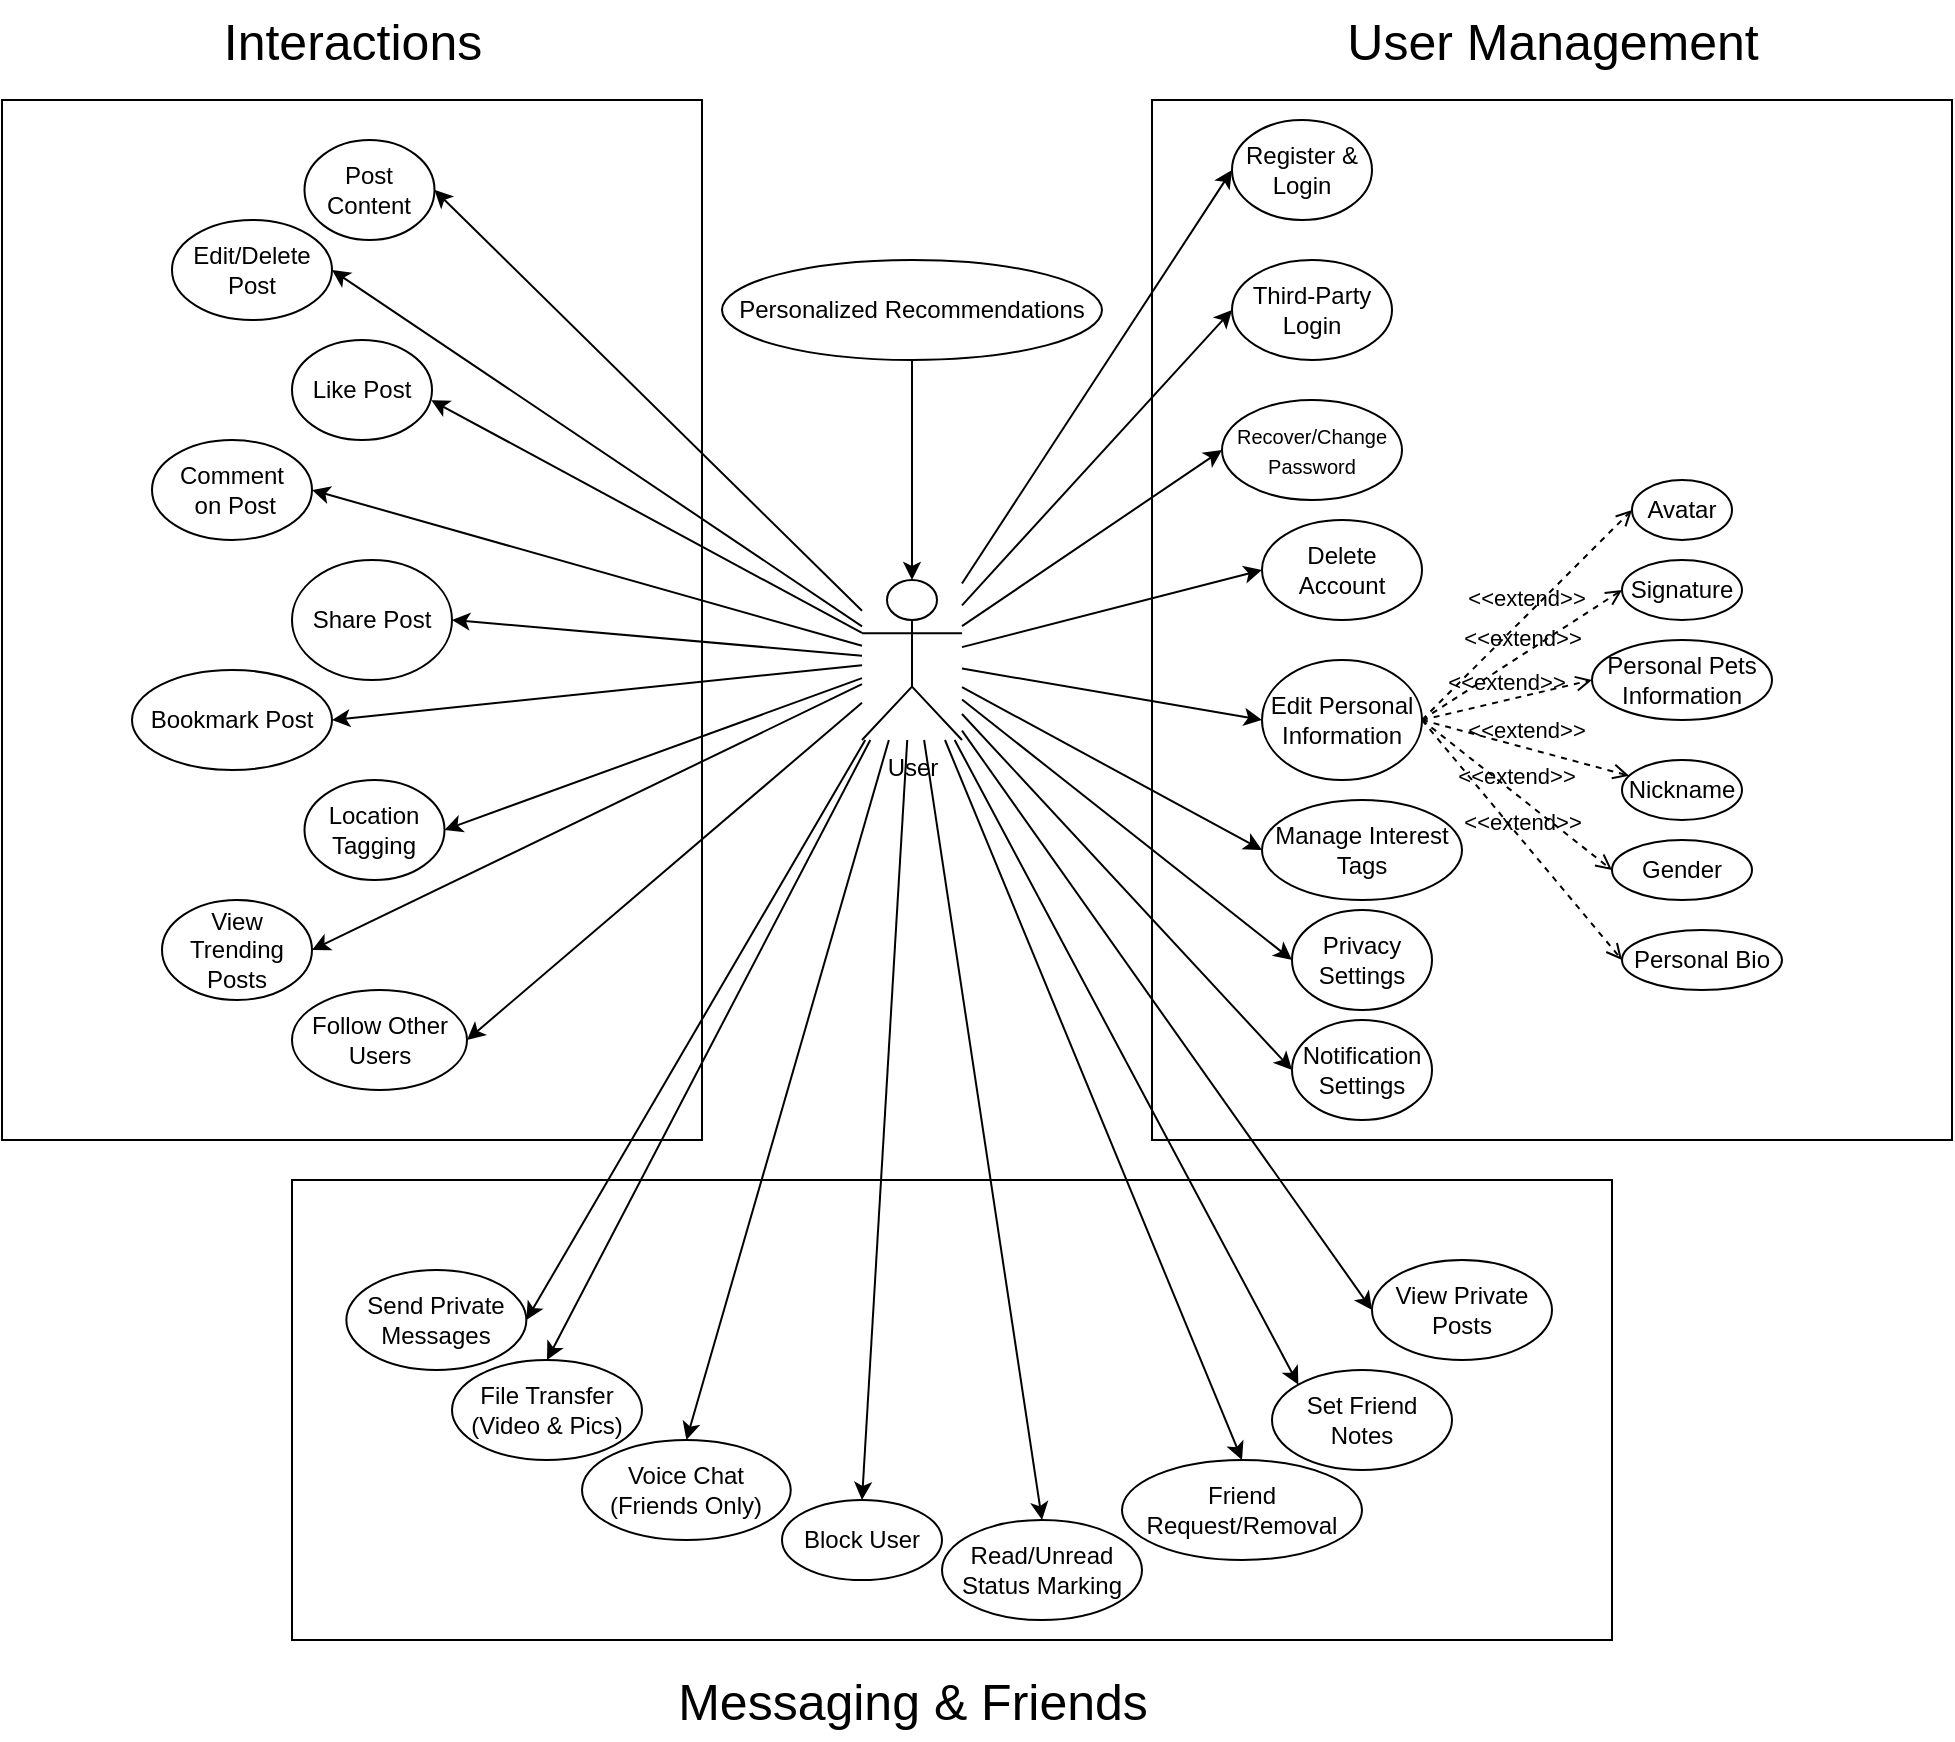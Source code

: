 <mxfile version="26.1.1">
  <diagram name="第 1 页" id="QGkWEAMLXuWT_TtIhOAE">
    <mxGraphModel dx="2381" dy="2022" grid="1" gridSize="10" guides="1" tooltips="1" connect="1" arrows="1" fold="1" page="1" pageScale="1" pageWidth="827" pageHeight="1169" math="0" shadow="0">
      <root>
        <mxCell id="0" />
        <mxCell id="1" parent="0" />
        <mxCell id="P8nuppX6k4Bq10K--ZUa-1" value="User&lt;div&gt;&lt;br&gt;&lt;/div&gt;" style="shape=umlActor;html=1;verticalLabelPosition=bottom;verticalAlign=top;align=center;" parent="1" vertex="1">
          <mxGeometry x="-25" y="-40" width="50" height="80" as="geometry" />
        </mxCell>
        <mxCell id="fmc3ZjubIxHjYvLYJBST-9" value="Register &amp;amp; Login" style="ellipse;whiteSpace=wrap;html=1;" parent="1" vertex="1">
          <mxGeometry x="160" y="-270" width="70" height="50" as="geometry" />
        </mxCell>
        <mxCell id="fmc3ZjubIxHjYvLYJBST-16" value="Third-Party Login" style="ellipse;whiteSpace=wrap;html=1;" parent="1" vertex="1">
          <mxGeometry x="160" y="-200" width="80" height="50" as="geometry" />
        </mxCell>
        <mxCell id="fmc3ZjubIxHjYvLYJBST-20" value="" style="verticalLabelPosition=bottom;verticalAlign=top;html=1;shape=mxgraph.basic.rect;fillColor2=none;strokeWidth=1;size=20;indent=5;fillColor=none;" parent="1" vertex="1">
          <mxGeometry x="120" y="-280" width="400" height="520" as="geometry" />
        </mxCell>
        <mxCell id="fmc3ZjubIxHjYvLYJBST-23" value="&lt;font style=&quot;font-size: 25px;&quot;&gt;User Management&lt;/font&gt;" style="text;html=1;align=center;verticalAlign=middle;resizable=0;points=[];autosize=1;strokeColor=none;fillColor=none;" parent="1" vertex="1">
          <mxGeometry x="205" y="-330" width="230" height="40" as="geometry" />
        </mxCell>
        <mxCell id="fmc3ZjubIxHjYvLYJBST-24" value="Edit Personal Information" style="ellipse;whiteSpace=wrap;html=1;" parent="1" vertex="1">
          <mxGeometry x="175" width="80" height="60" as="geometry" />
        </mxCell>
        <mxCell id="fmc3ZjubIxHjYvLYJBST-25" value="&lt;font style=&quot;font-size: 10px;&quot;&gt;Recover/Change Password&lt;/font&gt;" style="ellipse;whiteSpace=wrap;html=1;" parent="1" vertex="1">
          <mxGeometry x="155" y="-130" width="90" height="50" as="geometry" />
        </mxCell>
        <mxCell id="fmc3ZjubIxHjYvLYJBST-26" value="Delete Account" style="ellipse;whiteSpace=wrap;html=1;" parent="1" vertex="1">
          <mxGeometry x="175" y="-70" width="80" height="50" as="geometry" />
        </mxCell>
        <mxCell id="fmc3ZjubIxHjYvLYJBST-28" value="&amp;lt;&amp;lt;extend&amp;gt;&amp;gt;" style="html=1;verticalAlign=bottom;labelBackgroundColor=none;endArrow=open;endFill=0;dashed=1;rounded=0;exitX=1;exitY=0.5;exitDx=0;exitDy=0;" parent="1" source="fmc3ZjubIxHjYvLYJBST-24" target="fmc3ZjubIxHjYvLYJBST-29" edge="1">
          <mxGeometry width="160" relative="1" as="geometry">
            <mxPoint x="235" y="230" as="sourcePoint" />
            <mxPoint x="305" y="220" as="targetPoint" />
          </mxGeometry>
        </mxCell>
        <mxCell id="fmc3ZjubIxHjYvLYJBST-29" value="Nickname" style="ellipse;whiteSpace=wrap;html=1;" parent="1" vertex="1">
          <mxGeometry x="355" y="50" width="60" height="30" as="geometry" />
        </mxCell>
        <mxCell id="fmc3ZjubIxHjYvLYJBST-30" value="Avatar" style="ellipse;whiteSpace=wrap;html=1;" parent="1" vertex="1">
          <mxGeometry x="360" y="-90" width="50" height="30" as="geometry" />
        </mxCell>
        <mxCell id="fmc3ZjubIxHjYvLYJBST-32" value="&amp;lt;&amp;lt;extend&amp;gt;&amp;gt;" style="html=1;verticalAlign=bottom;labelBackgroundColor=none;endArrow=open;endFill=0;dashed=1;rounded=0;exitX=1;exitY=0.5;exitDx=0;exitDy=0;entryX=0;entryY=0.5;entryDx=0;entryDy=0;" parent="1" source="fmc3ZjubIxHjYvLYJBST-24" target="fmc3ZjubIxHjYvLYJBST-35" edge="1">
          <mxGeometry width="160" relative="1" as="geometry">
            <mxPoint x="245" y="230" as="sourcePoint" />
            <mxPoint x="315" y="180" as="targetPoint" />
          </mxGeometry>
        </mxCell>
        <mxCell id="fmc3ZjubIxHjYvLYJBST-33" value="&amp;lt;&amp;lt;extend&amp;gt;&amp;gt;" style="html=1;verticalAlign=bottom;labelBackgroundColor=none;endArrow=open;endFill=0;dashed=1;rounded=0;entryX=0;entryY=0.5;entryDx=0;entryDy=0;exitX=1;exitY=0.5;exitDx=0;exitDy=0;" parent="1" source="fmc3ZjubIxHjYvLYJBST-24" target="fmc3ZjubIxHjYvLYJBST-36" edge="1">
          <mxGeometry width="160" relative="1" as="geometry">
            <mxPoint x="235" y="220" as="sourcePoint" />
            <mxPoint x="295" y="250" as="targetPoint" />
          </mxGeometry>
        </mxCell>
        <mxCell id="fmc3ZjubIxHjYvLYJBST-34" value="&amp;lt;&amp;lt;extend&amp;gt;&amp;gt;" style="html=1;verticalAlign=bottom;labelBackgroundColor=none;endArrow=open;endFill=0;dashed=1;rounded=0;exitX=1;exitY=0.5;exitDx=0;exitDy=0;entryX=0;entryY=0.5;entryDx=0;entryDy=0;" parent="1" source="fmc3ZjubIxHjYvLYJBST-24" target="fmc3ZjubIxHjYvLYJBST-30" edge="1">
          <mxGeometry width="160" relative="1" as="geometry">
            <mxPoint x="265" y="249.71" as="sourcePoint" />
            <mxPoint x="315" y="250" as="targetPoint" />
          </mxGeometry>
        </mxCell>
        <mxCell id="fmc3ZjubIxHjYvLYJBST-35" value="Signature" style="ellipse;whiteSpace=wrap;html=1;" parent="1" vertex="1">
          <mxGeometry x="355" y="-50" width="60" height="30" as="geometry" />
        </mxCell>
        <mxCell id="fmc3ZjubIxHjYvLYJBST-36" value="Personal Pets Information" style="ellipse;whiteSpace=wrap;html=1;" parent="1" vertex="1">
          <mxGeometry x="340" y="-10" width="90" height="40" as="geometry" />
        </mxCell>
        <mxCell id="fmc3ZjubIxHjYvLYJBST-38" value="&amp;lt;&amp;lt;extend&amp;gt;&amp;gt;" style="html=1;verticalAlign=bottom;labelBackgroundColor=none;endArrow=open;endFill=0;dashed=1;rounded=0;entryX=0;entryY=0.5;entryDx=0;entryDy=0;" parent="1" target="fmc3ZjubIxHjYvLYJBST-39" edge="1">
          <mxGeometry width="160" relative="1" as="geometry">
            <mxPoint x="255" y="30" as="sourcePoint" />
            <mxPoint x="295" y="280" as="targetPoint" />
          </mxGeometry>
        </mxCell>
        <mxCell id="fmc3ZjubIxHjYvLYJBST-39" value="Gender" style="ellipse;whiteSpace=wrap;html=1;" parent="1" vertex="1">
          <mxGeometry x="350" y="90" width="70" height="30" as="geometry" />
        </mxCell>
        <mxCell id="fmc3ZjubIxHjYvLYJBST-41" value="" style="endArrow=classic;html=1;rounded=0;entryX=0;entryY=0.5;entryDx=0;entryDy=0;" parent="1" source="P8nuppX6k4Bq10K--ZUa-1" target="fmc3ZjubIxHjYvLYJBST-9" edge="1">
          <mxGeometry width="50" height="50" relative="1" as="geometry">
            <mxPoint x="25" y="140" as="sourcePoint" />
            <mxPoint x="75" y="90" as="targetPoint" />
          </mxGeometry>
        </mxCell>
        <mxCell id="fmc3ZjubIxHjYvLYJBST-42" value="" style="endArrow=classic;html=1;rounded=0;entryX=0;entryY=0.5;entryDx=0;entryDy=0;" parent="1" source="P8nuppX6k4Bq10K--ZUa-1" target="fmc3ZjubIxHjYvLYJBST-16" edge="1">
          <mxGeometry width="50" height="50" relative="1" as="geometry">
            <mxPoint x="35" y="-3" as="sourcePoint" />
            <mxPoint x="95" y="-20" as="targetPoint" />
          </mxGeometry>
        </mxCell>
        <mxCell id="fmc3ZjubIxHjYvLYJBST-43" value="" style="endArrow=classic;html=1;rounded=0;entryX=0;entryY=0.5;entryDx=0;entryDy=0;" parent="1" source="P8nuppX6k4Bq10K--ZUa-1" target="fmc3ZjubIxHjYvLYJBST-25" edge="1">
          <mxGeometry width="50" height="50" relative="1" as="geometry">
            <mxPoint x="45" y="7" as="sourcePoint" />
            <mxPoint x="105" y="-10" as="targetPoint" />
          </mxGeometry>
        </mxCell>
        <mxCell id="fmc3ZjubIxHjYvLYJBST-46" value="" style="endArrow=classic;html=1;rounded=0;entryX=0;entryY=0.5;entryDx=0;entryDy=0;" parent="1" source="P8nuppX6k4Bq10K--ZUa-1" target="fmc3ZjubIxHjYvLYJBST-24" edge="1">
          <mxGeometry width="50" height="50" relative="1" as="geometry">
            <mxPoint x="45" y="65" as="sourcePoint" />
            <mxPoint x="105" y="-30" as="targetPoint" />
          </mxGeometry>
        </mxCell>
        <mxCell id="fmc3ZjubIxHjYvLYJBST-47" value="" style="endArrow=classic;html=1;rounded=0;entryX=0;entryY=0.5;entryDx=0;entryDy=0;" parent="1" source="P8nuppX6k4Bq10K--ZUa-1" target="fmc3ZjubIxHjYvLYJBST-26" edge="1">
          <mxGeometry width="50" height="50" relative="1" as="geometry">
            <mxPoint x="45" y="-20" as="sourcePoint" />
            <mxPoint x="105" y="-115" as="targetPoint" />
          </mxGeometry>
        </mxCell>
        <mxCell id="fmc3ZjubIxHjYvLYJBST-49" value="Manage Interest Tags" style="ellipse;whiteSpace=wrap;html=1;" parent="1" vertex="1">
          <mxGeometry x="175" y="70" width="100" height="50" as="geometry" />
        </mxCell>
        <mxCell id="fmc3ZjubIxHjYvLYJBST-50" value="Privacy Settings" style="ellipse;whiteSpace=wrap;html=1;" parent="1" vertex="1">
          <mxGeometry x="190" y="125" width="70" height="50" as="geometry" />
        </mxCell>
        <mxCell id="fmc3ZjubIxHjYvLYJBST-51" value="" style="endArrow=classic;html=1;rounded=0;entryX=0;entryY=0.5;entryDx=0;entryDy=0;" parent="1" source="P8nuppX6k4Bq10K--ZUa-1" target="fmc3ZjubIxHjYvLYJBST-49" edge="1">
          <mxGeometry width="50" height="50" relative="1" as="geometry">
            <mxPoint x="35" y="10" as="sourcePoint" />
            <mxPoint x="115" y="10" as="targetPoint" />
          </mxGeometry>
        </mxCell>
        <mxCell id="fmc3ZjubIxHjYvLYJBST-52" value="&amp;lt;&amp;lt;extend&amp;gt;&amp;gt;" style="html=1;verticalAlign=bottom;labelBackgroundColor=none;endArrow=open;endFill=0;dashed=1;rounded=0;exitX=1;exitY=0.5;exitDx=0;exitDy=0;entryX=0;entryY=0.5;entryDx=0;entryDy=0;" parent="1" source="fmc3ZjubIxHjYvLYJBST-24" target="fmc3ZjubIxHjYvLYJBST-53" edge="1">
          <mxGeometry width="160" relative="1" as="geometry">
            <mxPoint x="265" y="40" as="sourcePoint" />
            <mxPoint x="355" y="150" as="targetPoint" />
          </mxGeometry>
        </mxCell>
        <mxCell id="fmc3ZjubIxHjYvLYJBST-53" value="Personal Bio" style="ellipse;whiteSpace=wrap;html=1;" parent="1" vertex="1">
          <mxGeometry x="355" y="135" width="80" height="30" as="geometry" />
        </mxCell>
        <mxCell id="fmc3ZjubIxHjYvLYJBST-54" value="Notification Settings" style="ellipse;whiteSpace=wrap;html=1;" parent="1" vertex="1">
          <mxGeometry x="190" y="180" width="70" height="50" as="geometry" />
        </mxCell>
        <mxCell id="fmc3ZjubIxHjYvLYJBST-55" value="" style="endArrow=classic;html=1;rounded=0;entryX=0;entryY=0.5;entryDx=0;entryDy=0;" parent="1" source="P8nuppX6k4Bq10K--ZUa-1" target="fmc3ZjubIxHjYvLYJBST-50" edge="1">
          <mxGeometry width="50" height="50" relative="1" as="geometry">
            <mxPoint x="35" y="25" as="sourcePoint" />
            <mxPoint x="115" y="75" as="targetPoint" />
          </mxGeometry>
        </mxCell>
        <mxCell id="fmc3ZjubIxHjYvLYJBST-56" value="" style="endArrow=classic;html=1;rounded=0;entryX=0;entryY=0.5;entryDx=0;entryDy=0;" parent="1" source="P8nuppX6k4Bq10K--ZUa-1" target="fmc3ZjubIxHjYvLYJBST-54" edge="1">
          <mxGeometry width="50" height="50" relative="1" as="geometry">
            <mxPoint x="35" y="35" as="sourcePoint" />
            <mxPoint x="130" y="130" as="targetPoint" />
          </mxGeometry>
        </mxCell>
        <mxCell id="WjB0n5gLxlk-9Hs9S1RM-1" value="Post Content" style="ellipse;whiteSpace=wrap;html=1;" vertex="1" parent="1">
          <mxGeometry x="-303.75" y="-260" width="65" height="50" as="geometry" />
        </mxCell>
        <mxCell id="WjB0n5gLxlk-9Hs9S1RM-2" value="Edit/Delete Post" style="ellipse;whiteSpace=wrap;html=1;" vertex="1" parent="1">
          <mxGeometry x="-370" y="-220" width="80" height="50" as="geometry" />
        </mxCell>
        <mxCell id="WjB0n5gLxlk-9Hs9S1RM-3" value="Share Post" style="ellipse;whiteSpace=wrap;html=1;" vertex="1" parent="1">
          <mxGeometry x="-310" y="-50" width="80" height="60" as="geometry" />
        </mxCell>
        <mxCell id="WjB0n5gLxlk-9Hs9S1RM-4" value="&lt;font&gt;Like Post&lt;/font&gt;" style="ellipse;whiteSpace=wrap;html=1;" vertex="1" parent="1">
          <mxGeometry x="-310" y="-160" width="70" height="50" as="geometry" />
        </mxCell>
        <mxCell id="WjB0n5gLxlk-9Hs9S1RM-5" value="Comment&lt;div&gt;&amp;nbsp;on Post&lt;/div&gt;" style="ellipse;whiteSpace=wrap;html=1;" vertex="1" parent="1">
          <mxGeometry x="-380" y="-110" width="80" height="50" as="geometry" />
        </mxCell>
        <mxCell id="WjB0n5gLxlk-9Hs9S1RM-6" value="Bookmark Post" style="ellipse;whiteSpace=wrap;html=1;" vertex="1" parent="1">
          <mxGeometry x="-390" y="5" width="100" height="50" as="geometry" />
        </mxCell>
        <mxCell id="WjB0n5gLxlk-9Hs9S1RM-7" value="Location Tagging" style="ellipse;whiteSpace=wrap;html=1;" vertex="1" parent="1">
          <mxGeometry x="-303.75" y="60" width="70" height="50" as="geometry" />
        </mxCell>
        <mxCell id="WjB0n5gLxlk-9Hs9S1RM-21" value="" style="edgeStyle=orthogonalEdgeStyle;rounded=0;orthogonalLoop=1;jettySize=auto;html=1;" edge="1" parent="1" source="WjB0n5gLxlk-9Hs9S1RM-8" target="P8nuppX6k4Bq10K--ZUa-1">
          <mxGeometry relative="1" as="geometry">
            <mxPoint y="-40.0" as="targetPoint" />
          </mxGeometry>
        </mxCell>
        <mxCell id="WjB0n5gLxlk-9Hs9S1RM-8" value="Personalized Recommendations" style="ellipse;whiteSpace=wrap;html=1;" vertex="1" parent="1">
          <mxGeometry x="-95" y="-200" width="190" height="50" as="geometry" />
        </mxCell>
        <mxCell id="WjB0n5gLxlk-9Hs9S1RM-9" value="View Trending Posts" style="ellipse;whiteSpace=wrap;html=1;" vertex="1" parent="1">
          <mxGeometry x="-375" y="120" width="75" height="50" as="geometry" />
        </mxCell>
        <mxCell id="WjB0n5gLxlk-9Hs9S1RM-10" value="Follow Other Users" style="ellipse;whiteSpace=wrap;html=1;" vertex="1" parent="1">
          <mxGeometry x="-310" y="165" width="87.5" height="50" as="geometry" />
        </mxCell>
        <mxCell id="WjB0n5gLxlk-9Hs9S1RM-11" value="" style="endArrow=classic;html=1;rounded=0;entryX=1;entryY=0.5;entryDx=0;entryDy=0;" edge="1" parent="1" source="P8nuppX6k4Bq10K--ZUa-1" target="WjB0n5gLxlk-9Hs9S1RM-10">
          <mxGeometry width="50" height="50" relative="1" as="geometry">
            <mxPoint x="-135" y="-80" as="sourcePoint" />
            <mxPoint x="-35" y="-285" as="targetPoint" />
          </mxGeometry>
        </mxCell>
        <mxCell id="WjB0n5gLxlk-9Hs9S1RM-12" value="" style="endArrow=classic;html=1;rounded=0;entryX=1;entryY=0.5;entryDx=0;entryDy=0;" edge="1" parent="1" source="P8nuppX6k4Bq10K--ZUa-1" target="WjB0n5gLxlk-9Hs9S1RM-9">
          <mxGeometry width="50" height="50" relative="1" as="geometry">
            <mxPoint x="-125" y="-70" as="sourcePoint" />
            <mxPoint x="-25" y="-275" as="targetPoint" />
          </mxGeometry>
        </mxCell>
        <mxCell id="WjB0n5gLxlk-9Hs9S1RM-13" value="" style="endArrow=classic;html=1;rounded=0;entryX=1;entryY=0.5;entryDx=0;entryDy=0;" edge="1" parent="1" source="P8nuppX6k4Bq10K--ZUa-1" target="WjB0n5gLxlk-9Hs9S1RM-7">
          <mxGeometry width="50" height="50" relative="1" as="geometry">
            <mxPoint x="-115" y="-60" as="sourcePoint" />
            <mxPoint x="-15" y="-265" as="targetPoint" />
          </mxGeometry>
        </mxCell>
        <mxCell id="WjB0n5gLxlk-9Hs9S1RM-14" value="" style="endArrow=classic;html=1;rounded=0;entryX=1;entryY=0.5;entryDx=0;entryDy=0;" edge="1" parent="1" source="P8nuppX6k4Bq10K--ZUa-1" target="WjB0n5gLxlk-9Hs9S1RM-6">
          <mxGeometry width="50" height="50" relative="1" as="geometry">
            <mxPoint x="-105" y="-50" as="sourcePoint" />
            <mxPoint x="-5" y="-255" as="targetPoint" />
          </mxGeometry>
        </mxCell>
        <mxCell id="WjB0n5gLxlk-9Hs9S1RM-15" value="" style="endArrow=classic;html=1;rounded=0;entryX=1;entryY=0.5;entryDx=0;entryDy=0;" edge="1" parent="1" source="P8nuppX6k4Bq10K--ZUa-1" target="WjB0n5gLxlk-9Hs9S1RM-3">
          <mxGeometry width="50" height="50" relative="1" as="geometry">
            <mxPoint x="-95" y="-40" as="sourcePoint" />
            <mxPoint x="5" y="-245" as="targetPoint" />
          </mxGeometry>
        </mxCell>
        <mxCell id="WjB0n5gLxlk-9Hs9S1RM-16" value="" style="endArrow=classic;html=1;rounded=0;entryX=1;entryY=0.5;entryDx=0;entryDy=0;" edge="1" parent="1" source="P8nuppX6k4Bq10K--ZUa-1" target="WjB0n5gLxlk-9Hs9S1RM-5">
          <mxGeometry width="50" height="50" relative="1" as="geometry">
            <mxPoint x="-85" y="-30" as="sourcePoint" />
            <mxPoint x="15" y="-235" as="targetPoint" />
          </mxGeometry>
        </mxCell>
        <mxCell id="WjB0n5gLxlk-9Hs9S1RM-17" value="" style="endArrow=classic;html=1;rounded=0;entryX=0.995;entryY=0.602;entryDx=0;entryDy=0;entryPerimeter=0;" edge="1" parent="1" source="P8nuppX6k4Bq10K--ZUa-1" target="WjB0n5gLxlk-9Hs9S1RM-4">
          <mxGeometry width="50" height="50" relative="1" as="geometry">
            <mxPoint x="-75" y="-20" as="sourcePoint" />
            <mxPoint x="25" y="-225" as="targetPoint" />
          </mxGeometry>
        </mxCell>
        <mxCell id="WjB0n5gLxlk-9Hs9S1RM-18" value="" style="endArrow=classic;html=1;rounded=0;entryX=1;entryY=0.5;entryDx=0;entryDy=0;" edge="1" parent="1" source="P8nuppX6k4Bq10K--ZUa-1" target="WjB0n5gLxlk-9Hs9S1RM-2">
          <mxGeometry width="50" height="50" relative="1" as="geometry">
            <mxPoint x="-65" y="-10" as="sourcePoint" />
            <mxPoint x="35" y="-215" as="targetPoint" />
          </mxGeometry>
        </mxCell>
        <mxCell id="WjB0n5gLxlk-9Hs9S1RM-19" value="" style="endArrow=classic;html=1;rounded=0;entryX=1;entryY=0.5;entryDx=0;entryDy=0;" edge="1" parent="1" source="P8nuppX6k4Bq10K--ZUa-1" target="WjB0n5gLxlk-9Hs9S1RM-1">
          <mxGeometry width="50" height="50" relative="1" as="geometry">
            <mxPoint x="-55" as="sourcePoint" />
            <mxPoint x="45" y="-205" as="targetPoint" />
          </mxGeometry>
        </mxCell>
        <mxCell id="WjB0n5gLxlk-9Hs9S1RM-22" value="" style="verticalLabelPosition=bottom;verticalAlign=top;html=1;shape=mxgraph.basic.rect;fillColor2=none;strokeWidth=1;size=20;indent=5;fillColor=none;" vertex="1" parent="1">
          <mxGeometry x="-455" y="-280" width="350" height="520" as="geometry" />
        </mxCell>
        <mxCell id="WjB0n5gLxlk-9Hs9S1RM-32" value="Send Private Messages" style="ellipse;whiteSpace=wrap;html=1;" vertex="1" parent="1">
          <mxGeometry x="-282.82" y="305" width="90" height="50" as="geometry" />
        </mxCell>
        <mxCell id="WjB0n5gLxlk-9Hs9S1RM-33" value="Voice Chat&lt;div&gt;(Friends Only)&lt;/div&gt;" style="ellipse;whiteSpace=wrap;html=1;" vertex="1" parent="1">
          <mxGeometry x="-165" y="390" width="104.37" height="50" as="geometry" />
        </mxCell>
        <mxCell id="WjB0n5gLxlk-9Hs9S1RM-34" value="Block User" style="ellipse;whiteSpace=wrap;html=1;" vertex="1" parent="1">
          <mxGeometry x="-65" y="420" width="80" height="40" as="geometry" />
        </mxCell>
        <mxCell id="WjB0n5gLxlk-9Hs9S1RM-35" value="&lt;font&gt;File Transfer&lt;/font&gt;&lt;div&gt;&lt;font&gt;(Video &amp;amp; Pics)&lt;/font&gt;&lt;/div&gt;" style="ellipse;whiteSpace=wrap;html=1;" vertex="1" parent="1">
          <mxGeometry x="-230" y="350" width="95" height="50" as="geometry" />
        </mxCell>
        <mxCell id="WjB0n5gLxlk-9Hs9S1RM-36" value="Read/Unread Status Marking" style="ellipse;whiteSpace=wrap;html=1;" vertex="1" parent="1">
          <mxGeometry x="15" y="430" width="100" height="50" as="geometry" />
        </mxCell>
        <mxCell id="WjB0n5gLxlk-9Hs9S1RM-37" value="Friend Request/Removal" style="ellipse;whiteSpace=wrap;html=1;" vertex="1" parent="1">
          <mxGeometry x="105" y="400" width="120" height="50" as="geometry" />
        </mxCell>
        <mxCell id="WjB0n5gLxlk-9Hs9S1RM-38" value="Set Friend Notes" style="ellipse;whiteSpace=wrap;html=1;" vertex="1" parent="1">
          <mxGeometry x="180" y="355" width="90" height="50" as="geometry" />
        </mxCell>
        <mxCell id="WjB0n5gLxlk-9Hs9S1RM-39" value="View Private Posts" style="ellipse;whiteSpace=wrap;html=1;" vertex="1" parent="1">
          <mxGeometry x="230" y="300" width="90" height="50" as="geometry" />
        </mxCell>
        <mxCell id="WjB0n5gLxlk-9Hs9S1RM-41" value="&lt;font style=&quot;font-size: 25px;&quot;&gt;Interactions&lt;/font&gt;" style="text;html=1;align=center;verticalAlign=middle;resizable=0;points=[];autosize=1;strokeColor=none;fillColor=none;" vertex="1" parent="1">
          <mxGeometry x="-355" y="-330" width="150" height="40" as="geometry" />
        </mxCell>
        <mxCell id="WjB0n5gLxlk-9Hs9S1RM-45" value="" style="endArrow=classic;html=1;rounded=0;entryX=0.5;entryY=0;entryDx=0;entryDy=0;" edge="1" parent="1" source="P8nuppX6k4Bq10K--ZUa-1" target="WjB0n5gLxlk-9Hs9S1RM-34">
          <mxGeometry width="50" height="50" relative="1" as="geometry">
            <mxPoint x="-70" y="110" as="sourcePoint" />
            <mxPoint x="95" y="288" as="targetPoint" />
          </mxGeometry>
        </mxCell>
        <mxCell id="WjB0n5gLxlk-9Hs9S1RM-47" value="" style="endArrow=classic;html=1;rounded=0;entryX=0.5;entryY=0;entryDx=0;entryDy=0;" edge="1" parent="1" source="P8nuppX6k4Bq10K--ZUa-1" target="WjB0n5gLxlk-9Hs9S1RM-36">
          <mxGeometry width="50" height="50" relative="1" as="geometry">
            <mxPoint x="-60" y="120" as="sourcePoint" />
            <mxPoint x="105" y="298" as="targetPoint" />
          </mxGeometry>
        </mxCell>
        <mxCell id="WjB0n5gLxlk-9Hs9S1RM-48" value="" style="endArrow=classic;html=1;rounded=0;entryX=0.5;entryY=0;entryDx=0;entryDy=0;" edge="1" parent="1" source="P8nuppX6k4Bq10K--ZUa-1" target="WjB0n5gLxlk-9Hs9S1RM-37">
          <mxGeometry width="50" height="50" relative="1" as="geometry">
            <mxPoint x="-50" y="130" as="sourcePoint" />
            <mxPoint x="115" y="308" as="targetPoint" />
          </mxGeometry>
        </mxCell>
        <mxCell id="WjB0n5gLxlk-9Hs9S1RM-49" value="" style="endArrow=classic;html=1;rounded=0;entryX=0;entryY=0;entryDx=0;entryDy=0;" edge="1" parent="1" source="P8nuppX6k4Bq10K--ZUa-1" target="WjB0n5gLxlk-9Hs9S1RM-38">
          <mxGeometry width="50" height="50" relative="1" as="geometry">
            <mxPoint x="-40" y="140" as="sourcePoint" />
            <mxPoint x="125" y="318" as="targetPoint" />
          </mxGeometry>
        </mxCell>
        <mxCell id="WjB0n5gLxlk-9Hs9S1RM-50" value="" style="endArrow=classic;html=1;rounded=0;entryX=0;entryY=0.5;entryDx=0;entryDy=0;" edge="1" parent="1" source="P8nuppX6k4Bq10K--ZUa-1" target="WjB0n5gLxlk-9Hs9S1RM-39">
          <mxGeometry width="50" height="50" relative="1" as="geometry">
            <mxPoint x="-30" y="150" as="sourcePoint" />
            <mxPoint x="135" y="328" as="targetPoint" />
          </mxGeometry>
        </mxCell>
        <mxCell id="WjB0n5gLxlk-9Hs9S1RM-51" value="" style="endArrow=classic;html=1;rounded=0;entryX=0.5;entryY=0;entryDx=0;entryDy=0;" edge="1" parent="1" source="P8nuppX6k4Bq10K--ZUa-1" target="WjB0n5gLxlk-9Hs9S1RM-35">
          <mxGeometry width="50" height="50" relative="1" as="geometry">
            <mxPoint x="-20" y="160" as="sourcePoint" />
            <mxPoint x="145" y="338" as="targetPoint" />
          </mxGeometry>
        </mxCell>
        <mxCell id="WjB0n5gLxlk-9Hs9S1RM-52" value="" style="endArrow=classic;html=1;rounded=0;entryX=1;entryY=0.5;entryDx=0;entryDy=0;" edge="1" parent="1" source="P8nuppX6k4Bq10K--ZUa-1" target="WjB0n5gLxlk-9Hs9S1RM-32">
          <mxGeometry width="50" height="50" relative="1" as="geometry">
            <mxPoint x="-82.5" y="190" as="sourcePoint" />
            <mxPoint x="82.5" y="368" as="targetPoint" />
          </mxGeometry>
        </mxCell>
        <mxCell id="WjB0n5gLxlk-9Hs9S1RM-53" value="" style="endArrow=classic;html=1;rounded=0;entryX=0.5;entryY=0;entryDx=0;entryDy=0;" edge="1" parent="1" source="P8nuppX6k4Bq10K--ZUa-1" target="WjB0n5gLxlk-9Hs9S1RM-33">
          <mxGeometry width="50" height="50" relative="1" as="geometry">
            <mxPoint x="8" y="50" as="sourcePoint" />
            <mxPoint x="-15" y="430" as="targetPoint" />
          </mxGeometry>
        </mxCell>
        <mxCell id="WjB0n5gLxlk-9Hs9S1RM-54" value="" style="verticalLabelPosition=bottom;verticalAlign=top;html=1;shape=mxgraph.basic.rect;fillColor2=none;strokeWidth=1;size=20;indent=5;fillColor=none;" vertex="1" parent="1">
          <mxGeometry x="-310" y="260" width="660" height="230" as="geometry" />
        </mxCell>
        <mxCell id="WjB0n5gLxlk-9Hs9S1RM-55" value="&lt;font style=&quot;font-size: 25px;&quot;&gt;Messaging &amp;amp; Friends&lt;/font&gt;" style="text;html=1;align=center;verticalAlign=middle;resizable=0;points=[];autosize=1;strokeColor=none;fillColor=none;" vertex="1" parent="1">
          <mxGeometry x="-130" y="500" width="260" height="40" as="geometry" />
        </mxCell>
      </root>
    </mxGraphModel>
  </diagram>
</mxfile>
